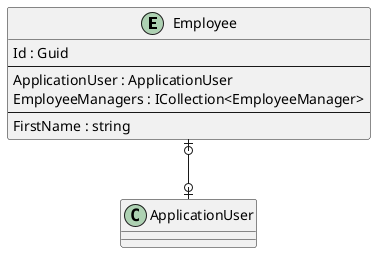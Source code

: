@startuml

entity Employee {
    Id : Guid
    --
    ApplicationUser : ApplicationUser
    EmployeeManagers : ICollection<EmployeeManager>
    ' EmployeeKeyCodePlaceholder
    --
    FirstName : string
    ' EmployeePropertyCodePlaceholder
}

' EntityCodePlaceholder

Employee |o--o| ApplicationUser
' RelationshipCodePlaceholder

@enduml
